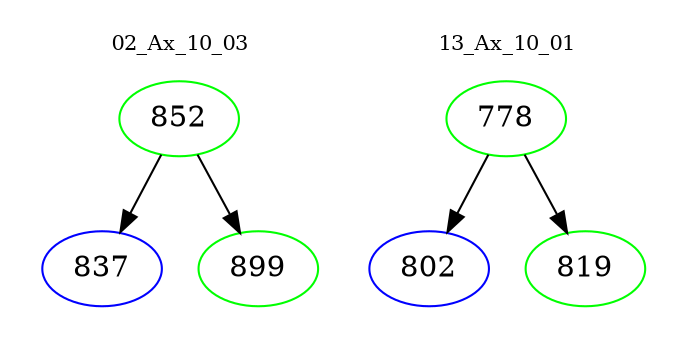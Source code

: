 digraph{
subgraph cluster_0 {
color = white
label = "02_Ax_10_03";
fontsize=10;
T0_852 [label="852", color="green"]
T0_852 -> T0_837 [color="black"]
T0_837 [label="837", color="blue"]
T0_852 -> T0_899 [color="black"]
T0_899 [label="899", color="green"]
}
subgraph cluster_1 {
color = white
label = "13_Ax_10_01";
fontsize=10;
T1_778 [label="778", color="green"]
T1_778 -> T1_802 [color="black"]
T1_802 [label="802", color="blue"]
T1_778 -> T1_819 [color="black"]
T1_819 [label="819", color="green"]
}
}
